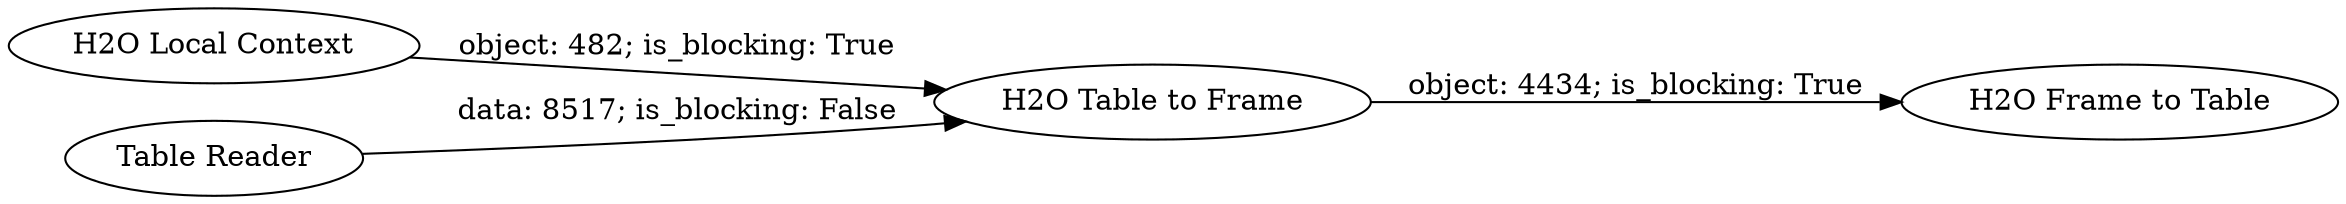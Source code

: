 digraph {
	"8685023810129374702_4" [label="H2O Frame to Table"]
	"8685023810129374702_2" [label="H2O Table to Frame"]
	"8685023810129374702_1" [label="H2O Local Context"]
	"8685023810129374702_5" [label="Table Reader"]
	"8685023810129374702_2" -> "8685023810129374702_4" [label="object: 4434; is_blocking: True"]
	"8685023810129374702_1" -> "8685023810129374702_2" [label="object: 482; is_blocking: True"]
	"8685023810129374702_5" -> "8685023810129374702_2" [label="data: 8517; is_blocking: False"]
	rankdir=LR
}
